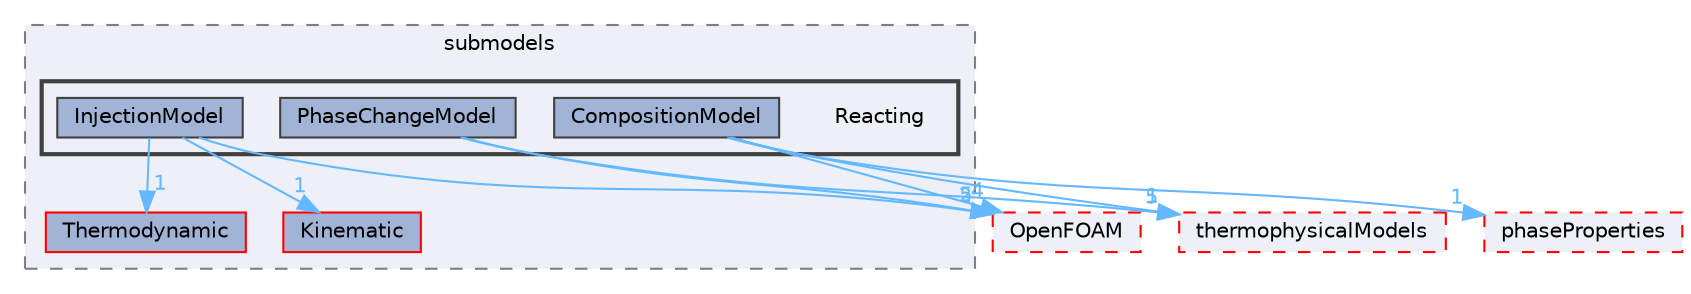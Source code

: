 digraph "src/lagrangian/intermediate/submodels/Reacting"
{
 // LATEX_PDF_SIZE
  bgcolor="transparent";
  edge [fontname=Helvetica,fontsize=10,labelfontname=Helvetica,labelfontsize=10];
  node [fontname=Helvetica,fontsize=10,shape=box,height=0.2,width=0.4];
  compound=true
  subgraph clusterdir_825de5f87f0ef3ae7d76ccd6a5458244 {
    graph [ bgcolor="#edf0f7", pencolor="grey50", label="submodels", fontname=Helvetica,fontsize=10 style="filled,dashed", URL="dir_825de5f87f0ef3ae7d76ccd6a5458244.html",tooltip=""]
  dir_280ce042c33ce1e00a1fb89491254772 [label="Kinematic", fillcolor="#a2b4d6", color="red", style="filled", URL="dir_280ce042c33ce1e00a1fb89491254772.html",tooltip=""];
  dir_1eb96833a2ea895c5b0d51c02e19e221 [label="Thermodynamic", fillcolor="#a2b4d6", color="red", style="filled", URL="dir_1eb96833a2ea895c5b0d51c02e19e221.html",tooltip=""];
  subgraph clusterdir_32fe46b8d3399a01c9ad390919e91809 {
    graph [ bgcolor="#edf0f7", pencolor="grey25", label="", fontname=Helvetica,fontsize=10 style="filled,bold", URL="dir_32fe46b8d3399a01c9ad390919e91809.html",tooltip=""]
    dir_32fe46b8d3399a01c9ad390919e91809 [shape=plaintext, label="Reacting"];
  dir_16f5845c09f6ad6ed2ac566840149531 [label="CompositionModel", fillcolor="#a2b4d6", color="grey25", style="filled", URL="dir_16f5845c09f6ad6ed2ac566840149531.html",tooltip=""];
  dir_99cea6cd39e818ee5c6cd7c6b4076848 [label="InjectionModel", fillcolor="#a2b4d6", color="grey25", style="filled", URL="dir_99cea6cd39e818ee5c6cd7c6b4076848.html",tooltip=""];
  dir_95353bd4ad7f447577e2dd3ff5a2aad7 [label="PhaseChangeModel", fillcolor="#a2b4d6", color="grey25", style="filled", URL="dir_95353bd4ad7f447577e2dd3ff5a2aad7.html",tooltip=""];
  }
  }
  dir_2778d089ec5c4f66810b11f753867003 [label="thermophysicalModels", fillcolor="#edf0f7", color="red", style="filled,dashed", URL="dir_2778d089ec5c4f66810b11f753867003.html",tooltip=""];
  dir_970d888d503ae0b030e8ecd5b80bb0f3 [label="phaseProperties", fillcolor="#edf0f7", color="red", style="filled,dashed", URL="dir_970d888d503ae0b030e8ecd5b80bb0f3.html",tooltip=""];
  dir_c5473ff19b20e6ec4dfe5c310b3778a8 [label="OpenFOAM", fillcolor="#edf0f7", color="red", style="filled,dashed", URL="dir_c5473ff19b20e6ec4dfe5c310b3778a8.html",tooltip=""];
  dir_16f5845c09f6ad6ed2ac566840149531->dir_c5473ff19b20e6ec4dfe5c310b3778a8 [headlabel="4", labeldistance=1.5 headhref="dir_000583_002695.html" href="dir_000583_002695.html" color="steelblue1" fontcolor="steelblue1"];
  dir_16f5845c09f6ad6ed2ac566840149531->dir_2778d089ec5c4f66810b11f753867003 [headlabel="1", labeldistance=1.5 headhref="dir_000583_004022.html" href="dir_000583_004022.html" color="steelblue1" fontcolor="steelblue1"];
  dir_16f5845c09f6ad6ed2ac566840149531->dir_970d888d503ae0b030e8ecd5b80bb0f3 [headlabel="1", labeldistance=1.5 headhref="dir_000583_002902.html" href="dir_000583_002902.html" color="steelblue1" fontcolor="steelblue1"];
  dir_99cea6cd39e818ee5c6cd7c6b4076848->dir_280ce042c33ce1e00a1fb89491254772 [headlabel="1", labeldistance=1.5 headhref="dir_001857_002016.html" href="dir_001857_002016.html" color="steelblue1" fontcolor="steelblue1"];
  dir_99cea6cd39e818ee5c6cd7c6b4076848->dir_1eb96833a2ea895c5b0d51c02e19e221 [headlabel="1", labeldistance=1.5 headhref="dir_001857_004011.html" href="dir_001857_004011.html" color="steelblue1" fontcolor="steelblue1"];
  dir_99cea6cd39e818ee5c6cd7c6b4076848->dir_c5473ff19b20e6ec4dfe5c310b3778a8 [headlabel="2", labeldistance=1.5 headhref="dir_001857_002695.html" href="dir_001857_002695.html" color="steelblue1" fontcolor="steelblue1"];
  dir_95353bd4ad7f447577e2dd3ff5a2aad7->dir_2778d089ec5c4f66810b11f753867003 [headlabel="5", labeldistance=1.5 headhref="dir_002875_004022.html" href="dir_002875_004022.html" color="steelblue1" fontcolor="steelblue1"];
  dir_95353bd4ad7f447577e2dd3ff5a2aad7->dir_c5473ff19b20e6ec4dfe5c310b3778a8 [headlabel="5", labeldistance=1.5 headhref="dir_002875_002695.html" href="dir_002875_002695.html" color="steelblue1" fontcolor="steelblue1"];
}
